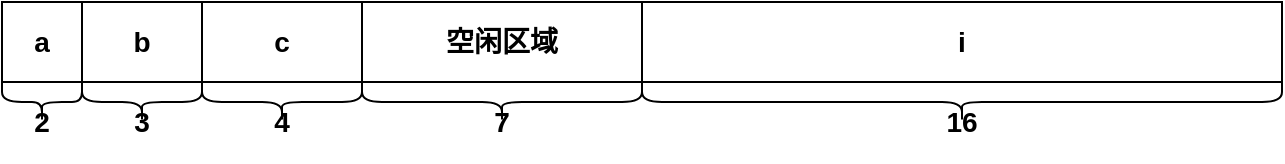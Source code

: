 <mxfile version="14.5.1" type="device"><diagram id="pZtdBBo6IIZg65uX4b00" name="第 1 页"><mxGraphModel dx="1106" dy="852" grid="1" gridSize="10" guides="1" tooltips="1" connect="1" arrows="1" fold="1" page="1" pageScale="1" pageWidth="827" pageHeight="1169" math="0" shadow="0"><root><mxCell id="0"/><mxCell id="1" parent="0"/><mxCell id="lDrtcGJ1ksNUXMAlpqsQ-1" value="" style="shape=curlyBracket;whiteSpace=wrap;html=1;rounded=1;rotation=-90;" vertex="1" parent="1"><mxGeometry x="50" y="70" width="20" height="40" as="geometry"/></mxCell><mxCell id="lDrtcGJ1ksNUXMAlpqsQ-2" value="&lt;span style=&quot;font-size: 14px&quot;&gt;&lt;b&gt;a&lt;/b&gt;&lt;/span&gt;" style="rounded=0;whiteSpace=wrap;html=1;" vertex="1" parent="1"><mxGeometry x="40" y="40" width="40" height="40" as="geometry"/></mxCell><mxCell id="lDrtcGJ1ksNUXMAlpqsQ-3" value="&lt;span style=&quot;font-size: 14px&quot;&gt;&lt;b&gt;i&lt;/b&gt;&lt;/span&gt;" style="rounded=0;whiteSpace=wrap;html=1;" vertex="1" parent="1"><mxGeometry x="360" y="40" width="320" height="40" as="geometry"/></mxCell><mxCell id="lDrtcGJ1ksNUXMAlpqsQ-4" value="&lt;font style=&quot;font-size: 14px&quot;&gt;&lt;b&gt;2&lt;/b&gt;&lt;/font&gt;" style="text;html=1;strokeColor=none;fillColor=none;align=center;verticalAlign=middle;whiteSpace=wrap;rounded=0;" vertex="1" parent="1"><mxGeometry x="40" y="80" width="40" height="40" as="geometry"/></mxCell><mxCell id="lDrtcGJ1ksNUXMAlpqsQ-5" value="&lt;span style=&quot;font-size: 14px&quot;&gt;&lt;b&gt;b&lt;/b&gt;&lt;/span&gt;" style="rounded=0;whiteSpace=wrap;html=1;" vertex="1" parent="1"><mxGeometry x="80" y="40" width="60" height="40" as="geometry"/></mxCell><mxCell id="lDrtcGJ1ksNUXMAlpqsQ-6" value="&lt;span style=&quot;font-size: 14px&quot;&gt;&lt;b&gt;c&lt;/b&gt;&lt;/span&gt;" style="rounded=0;whiteSpace=wrap;html=1;" vertex="1" parent="1"><mxGeometry x="140" y="40" width="80" height="40" as="geometry"/></mxCell><mxCell id="lDrtcGJ1ksNUXMAlpqsQ-7" value="&lt;span style=&quot;font-size: 14px&quot;&gt;&lt;b&gt;空闲区域&lt;/b&gt;&lt;/span&gt;" style="rounded=0;whiteSpace=wrap;html=1;" vertex="1" parent="1"><mxGeometry x="220" y="40" width="140" height="40" as="geometry"/></mxCell><mxCell id="lDrtcGJ1ksNUXMAlpqsQ-8" value="" style="shape=curlyBracket;whiteSpace=wrap;html=1;rounded=1;rotation=-90;" vertex="1" parent="1"><mxGeometry x="100" y="60" width="20" height="60" as="geometry"/></mxCell><mxCell id="lDrtcGJ1ksNUXMAlpqsQ-9" value="" style="shape=curlyBracket;whiteSpace=wrap;html=1;rounded=1;rotation=-90;" vertex="1" parent="1"><mxGeometry x="170" y="50" width="20" height="80" as="geometry"/></mxCell><mxCell id="lDrtcGJ1ksNUXMAlpqsQ-10" value="" style="shape=curlyBracket;whiteSpace=wrap;html=1;rounded=1;rotation=-90;size=0.5;" vertex="1" parent="1"><mxGeometry x="280" y="20" width="20" height="140" as="geometry"/></mxCell><mxCell id="lDrtcGJ1ksNUXMAlpqsQ-11" value="&lt;font style=&quot;font-size: 14px&quot;&gt;&lt;b&gt;3&lt;/b&gt;&lt;/font&gt;" style="text;html=1;strokeColor=none;fillColor=none;align=center;verticalAlign=middle;whiteSpace=wrap;rounded=0;" vertex="1" parent="1"><mxGeometry x="90" y="80" width="40" height="40" as="geometry"/></mxCell><mxCell id="lDrtcGJ1ksNUXMAlpqsQ-12" value="&lt;font style=&quot;font-size: 14px&quot;&gt;&lt;b&gt;4&lt;/b&gt;&lt;/font&gt;" style="text;html=1;strokeColor=none;fillColor=none;align=center;verticalAlign=middle;whiteSpace=wrap;rounded=0;" vertex="1" parent="1"><mxGeometry x="160" y="80" width="40" height="40" as="geometry"/></mxCell><mxCell id="lDrtcGJ1ksNUXMAlpqsQ-13" value="&lt;font style=&quot;font-size: 14px&quot;&gt;&lt;b&gt;7&lt;/b&gt;&lt;/font&gt;" style="text;html=1;strokeColor=none;fillColor=none;align=center;verticalAlign=middle;whiteSpace=wrap;rounded=0;" vertex="1" parent="1"><mxGeometry x="270" y="80" width="40" height="40" as="geometry"/></mxCell><mxCell id="lDrtcGJ1ksNUXMAlpqsQ-14" value="" style="shape=curlyBracket;whiteSpace=wrap;html=1;rounded=1;rotation=-90;size=0.5;" vertex="1" parent="1"><mxGeometry x="510" y="-70" width="20" height="320" as="geometry"/></mxCell><mxCell id="lDrtcGJ1ksNUXMAlpqsQ-15" value="&lt;font style=&quot;font-size: 14px&quot;&gt;&lt;b&gt;16&lt;/b&gt;&lt;/font&gt;" style="text;html=1;strokeColor=none;fillColor=none;align=center;verticalAlign=middle;whiteSpace=wrap;rounded=0;" vertex="1" parent="1"><mxGeometry x="500" y="80" width="40" height="40" as="geometry"/></mxCell></root></mxGraphModel></diagram></mxfile>